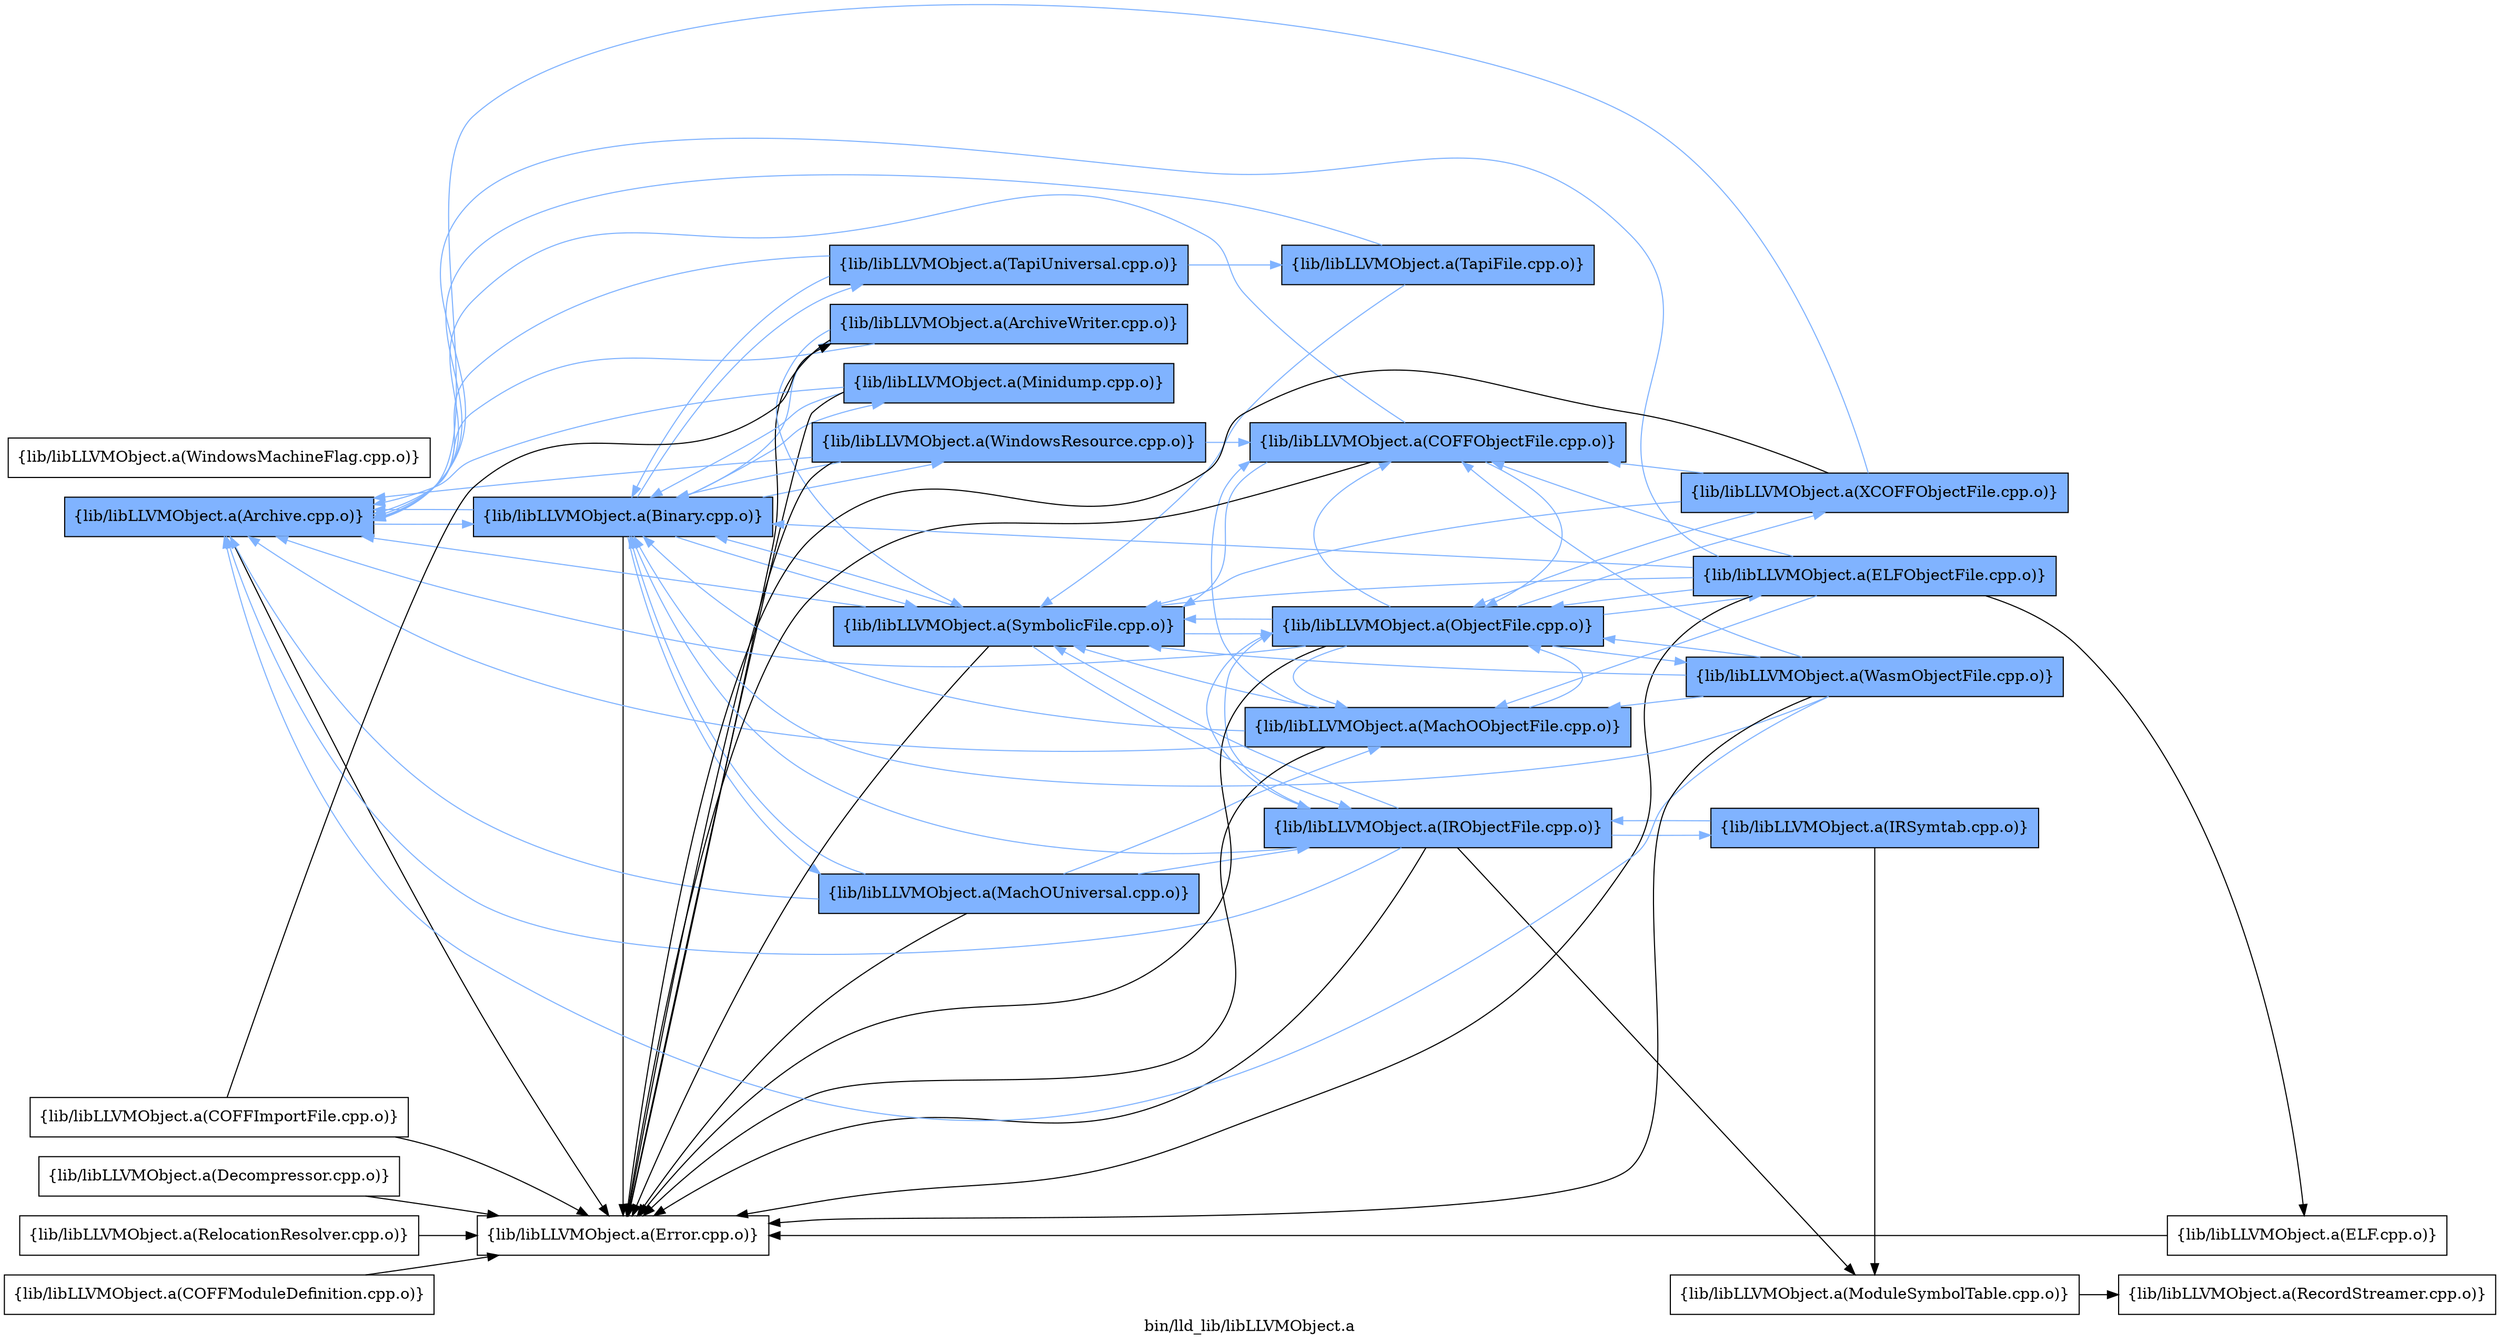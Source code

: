 digraph "bin/lld_lib/libLLVMObject.a" {
	label="bin/lld_lib/libLLVMObject.a";
	rankdir=LR;
	{ rank=same; Node0x561a2e696ac8;  }
	{ rank=same; Node0x561a2e698788; Node0x561a2e67db68;  }
	{ rank=same; Node0x561a2e6967a8; Node0x561a2e699d18; Node0x561a2e698fa8; Node0x561a2e68da68; Node0x561a2e68f4f8; Node0x561a2e690e98;  }
	{ rank=same; Node0x561a2e69ad58; Node0x561a2e6992c8; Node0x561a2e68d0b8; Node0x561a2e68fc28; Node0x561a2e67f058;  }
	{ rank=same; Node0x561a2e69b118; Node0x561a2e698008; Node0x561a2e68c2f8; Node0x561a2e68ef08; Node0x561a2e690268;  }

	Node0x561a2e696ac8 [shape=record,shape=box,group=1,style=filled,fillcolor="0.600000 0.5 1",label="{lib/libLLVMObject.a(Archive.cpp.o)}"];
	Node0x561a2e696ac8 -> Node0x561a2e698788[color="0.600000 0.5 1"];
	Node0x561a2e696ac8 -> Node0x561a2e67db68;
	Node0x561a2e6980f8 [shape=record,shape=box,group=0,label="{lib/libLLVMObject.a(COFFImportFile.cpp.o)}"];
	Node0x561a2e6980f8 -> Node0x561a2e6967a8;
	Node0x561a2e6980f8 -> Node0x561a2e67db68;
	Node0x561a2e67f788 [shape=record,shape=box,group=0,label="{lib/libLLVMObject.a(COFFModuleDefinition.cpp.o)}"];
	Node0x561a2e67f788 -> Node0x561a2e67db68;
	Node0x561a2e67f058 [shape=record,shape=box,group=1,style=filled,fillcolor="0.600000 0.5 1",label="{lib/libLLVMObject.a(COFFObjectFile.cpp.o)}"];
	Node0x561a2e67f058 -> Node0x561a2e696ac8[color="0.600000 0.5 1"];
	Node0x561a2e67f058 -> Node0x561a2e67db68;
	Node0x561a2e67f058 -> Node0x561a2e68d0b8[color="0.600000 0.5 1"];
	Node0x561a2e67f058 -> Node0x561a2e68da68[color="0.600000 0.5 1"];
	Node0x561a2e690b28 [shape=record,shape=box,group=0,label="{lib/libLLVMObject.a(WindowsMachineFlag.cpp.o)}"];
	Node0x561a2e67db68 [shape=record,shape=box,group=0,label="{lib/libLLVMObject.a(Error.cpp.o)}"];
	Node0x561a2e698788 [shape=record,shape=box,group=1,style=filled,fillcolor="0.600000 0.5 1",label="{lib/libLLVMObject.a(Binary.cpp.o)}"];
	Node0x561a2e698788 -> Node0x561a2e696ac8[color="0.600000 0.5 1"];
	Node0x561a2e698788 -> Node0x561a2e6967a8[color="0.600000 0.5 1"];
	Node0x561a2e698788 -> Node0x561a2e67db68;
	Node0x561a2e698788 -> Node0x561a2e699d18[color="0.600000 0.5 1"];
	Node0x561a2e698788 -> Node0x561a2e698fa8[color="0.600000 0.5 1"];
	Node0x561a2e698788 -> Node0x561a2e68da68[color="0.600000 0.5 1"];
	Node0x561a2e698788 -> Node0x561a2e68f4f8[color="0.600000 0.5 1"];
	Node0x561a2e698788 -> Node0x561a2e690e98[color="0.600000 0.5 1"];
	Node0x561a2e690e98 [shape=record,shape=box,group=1,style=filled,fillcolor="0.600000 0.5 1",label="{lib/libLLVMObject.a(WindowsResource.cpp.o)}"];
	Node0x561a2e690e98 -> Node0x561a2e696ac8[color="0.600000 0.5 1"];
	Node0x561a2e690e98 -> Node0x561a2e698788[color="0.600000 0.5 1"];
	Node0x561a2e690e98 -> Node0x561a2e67f058[color="0.600000 0.5 1"];
	Node0x561a2e690e98 -> Node0x561a2e67db68;
	Node0x561a2e67e298 [shape=record,shape=box,group=0,label="{lib/libLLVMObject.a(ELF.cpp.o)}"];
	Node0x561a2e67e298 -> Node0x561a2e67db68;
	Node0x561a2e69ad58 [shape=record,shape=box,group=1,style=filled,fillcolor="0.600000 0.5 1",label="{lib/libLLVMObject.a(IRObjectFile.cpp.o)}"];
	Node0x561a2e69ad58 -> Node0x561a2e696ac8[color="0.600000 0.5 1"];
	Node0x561a2e69ad58 -> Node0x561a2e698788[color="0.600000 0.5 1"];
	Node0x561a2e69ad58 -> Node0x561a2e67db68;
	Node0x561a2e69ad58 -> Node0x561a2e69b118[color="0.600000 0.5 1"];
	Node0x561a2e69ad58 -> Node0x561a2e698008;
	Node0x561a2e69ad58 -> Node0x561a2e68d0b8[color="0.600000 0.5 1"];
	Node0x561a2e69ad58 -> Node0x561a2e68da68[color="0.600000 0.5 1"];
	Node0x561a2e68ef08 [shape=record,shape=box,group=1,style=filled,fillcolor="0.600000 0.5 1",label="{lib/libLLVMObject.a(WasmObjectFile.cpp.o)}"];
	Node0x561a2e68ef08 -> Node0x561a2e696ac8[color="0.600000 0.5 1"];
	Node0x561a2e68ef08 -> Node0x561a2e698788[color="0.600000 0.5 1"];
	Node0x561a2e68ef08 -> Node0x561a2e67f058[color="0.600000 0.5 1"];
	Node0x561a2e68ef08 -> Node0x561a2e67db68;
	Node0x561a2e68ef08 -> Node0x561a2e6992c8[color="0.600000 0.5 1"];
	Node0x561a2e68ef08 -> Node0x561a2e68d0b8[color="0.600000 0.5 1"];
	Node0x561a2e68ef08 -> Node0x561a2e68da68[color="0.600000 0.5 1"];
	Node0x561a2e6992c8 [shape=record,shape=box,group=1,style=filled,fillcolor="0.600000 0.5 1",label="{lib/libLLVMObject.a(MachOObjectFile.cpp.o)}"];
	Node0x561a2e6992c8 -> Node0x561a2e696ac8[color="0.600000 0.5 1"];
	Node0x561a2e6992c8 -> Node0x561a2e698788[color="0.600000 0.5 1"];
	Node0x561a2e6992c8 -> Node0x561a2e67f058[color="0.600000 0.5 1"];
	Node0x561a2e6992c8 -> Node0x561a2e67db68;
	Node0x561a2e6992c8 -> Node0x561a2e68d0b8[color="0.600000 0.5 1"];
	Node0x561a2e6992c8 -> Node0x561a2e68da68[color="0.600000 0.5 1"];
	Node0x561a2e6967a8 [shape=record,shape=box,group=1,style=filled,fillcolor="0.600000 0.5 1",label="{lib/libLLVMObject.a(ArchiveWriter.cpp.o)}"];
	Node0x561a2e6967a8 -> Node0x561a2e696ac8[color="0.600000 0.5 1"];
	Node0x561a2e6967a8 -> Node0x561a2e67db68;
	Node0x561a2e6967a8 -> Node0x561a2e68da68[color="0.600000 0.5 1"];
	Node0x561a2e67d7f8 [shape=record,shape=box,group=0,label="{lib/libLLVMObject.a(Decompressor.cpp.o)}"];
	Node0x561a2e67d7f8 -> Node0x561a2e67db68;
	Node0x561a2e68d0b8 [shape=record,shape=box,group=1,style=filled,fillcolor="0.600000 0.5 1",label="{lib/libLLVMObject.a(ObjectFile.cpp.o)}"];
	Node0x561a2e68d0b8 -> Node0x561a2e696ac8[color="0.600000 0.5 1"];
	Node0x561a2e68d0b8 -> Node0x561a2e67f058[color="0.600000 0.5 1"];
	Node0x561a2e68d0b8 -> Node0x561a2e67db68;
	Node0x561a2e68d0b8 -> Node0x561a2e69ad58[color="0.600000 0.5 1"];
	Node0x561a2e68d0b8 -> Node0x561a2e6992c8[color="0.600000 0.5 1"];
	Node0x561a2e68d0b8 -> Node0x561a2e68c2f8[color="0.600000 0.5 1"];
	Node0x561a2e68d0b8 -> Node0x561a2e68da68[color="0.600000 0.5 1"];
	Node0x561a2e68d0b8 -> Node0x561a2e68ef08[color="0.600000 0.5 1"];
	Node0x561a2e68d0b8 -> Node0x561a2e690268[color="0.600000 0.5 1"];
	Node0x561a2e68e648 [shape=record,shape=box,group=0,label="{lib/libLLVMObject.a(RelocationResolver.cpp.o)}"];
	Node0x561a2e68e648 -> Node0x561a2e67db68;
	Node0x561a2e698008 [shape=record,shape=box,group=0,label="{lib/libLLVMObject.a(ModuleSymbolTable.cpp.o)}"];
	Node0x561a2e698008 -> Node0x561a2e68cac8;
	Node0x561a2e69b118 [shape=record,shape=box,group=1,style=filled,fillcolor="0.600000 0.5 1",label="{lib/libLLVMObject.a(IRSymtab.cpp.o)}"];
	Node0x561a2e69b118 -> Node0x561a2e69ad58[color="0.600000 0.5 1"];
	Node0x561a2e69b118 -> Node0x561a2e698008;
	Node0x561a2e68da68 [shape=record,shape=box,group=1,style=filled,fillcolor="0.600000 0.5 1",label="{lib/libLLVMObject.a(SymbolicFile.cpp.o)}"];
	Node0x561a2e68da68 -> Node0x561a2e696ac8[color="0.600000 0.5 1"];
	Node0x561a2e68da68 -> Node0x561a2e698788[color="0.600000 0.5 1"];
	Node0x561a2e68da68 -> Node0x561a2e67db68;
	Node0x561a2e68da68 -> Node0x561a2e69ad58[color="0.600000 0.5 1"];
	Node0x561a2e68da68 -> Node0x561a2e68d0b8[color="0.600000 0.5 1"];
	Node0x561a2e699d18 [shape=record,shape=box,group=1,style=filled,fillcolor="0.600000 0.5 1",label="{lib/libLLVMObject.a(MachOUniversal.cpp.o)}"];
	Node0x561a2e699d18 -> Node0x561a2e696ac8[color="0.600000 0.5 1"];
	Node0x561a2e699d18 -> Node0x561a2e698788[color="0.600000 0.5 1"];
	Node0x561a2e699d18 -> Node0x561a2e67db68;
	Node0x561a2e699d18 -> Node0x561a2e69ad58[color="0.600000 0.5 1"];
	Node0x561a2e699d18 -> Node0x561a2e6992c8[color="0.600000 0.5 1"];
	Node0x561a2e698fa8 [shape=record,shape=box,group=1,style=filled,fillcolor="0.600000 0.5 1",label="{lib/libLLVMObject.a(Minidump.cpp.o)}"];
	Node0x561a2e698fa8 -> Node0x561a2e696ac8[color="0.600000 0.5 1"];
	Node0x561a2e698fa8 -> Node0x561a2e698788[color="0.600000 0.5 1"];
	Node0x561a2e698fa8 -> Node0x561a2e67db68;
	Node0x561a2e68f4f8 [shape=record,shape=box,group=1,style=filled,fillcolor="0.600000 0.5 1",label="{lib/libLLVMObject.a(TapiUniversal.cpp.o)}"];
	Node0x561a2e68f4f8 -> Node0x561a2e696ac8[color="0.600000 0.5 1"];
	Node0x561a2e68f4f8 -> Node0x561a2e698788[color="0.600000 0.5 1"];
	Node0x561a2e68f4f8 -> Node0x561a2e68fc28[color="0.600000 0.5 1"];
	Node0x561a2e68cac8 [shape=record,shape=box,group=0,label="{lib/libLLVMObject.a(RecordStreamer.cpp.o)}"];
	Node0x561a2e68c2f8 [shape=record,shape=box,group=1,style=filled,fillcolor="0.600000 0.5 1",label="{lib/libLLVMObject.a(ELFObjectFile.cpp.o)}"];
	Node0x561a2e68c2f8 -> Node0x561a2e696ac8[color="0.600000 0.5 1"];
	Node0x561a2e68c2f8 -> Node0x561a2e698788[color="0.600000 0.5 1"];
	Node0x561a2e68c2f8 -> Node0x561a2e67f058[color="0.600000 0.5 1"];
	Node0x561a2e68c2f8 -> Node0x561a2e67e298;
	Node0x561a2e68c2f8 -> Node0x561a2e67db68;
	Node0x561a2e68c2f8 -> Node0x561a2e6992c8[color="0.600000 0.5 1"];
	Node0x561a2e68c2f8 -> Node0x561a2e68d0b8[color="0.600000 0.5 1"];
	Node0x561a2e68c2f8 -> Node0x561a2e68da68[color="0.600000 0.5 1"];
	Node0x561a2e690268 [shape=record,shape=box,group=1,style=filled,fillcolor="0.600000 0.5 1",label="{lib/libLLVMObject.a(XCOFFObjectFile.cpp.o)}"];
	Node0x561a2e690268 -> Node0x561a2e696ac8[color="0.600000 0.5 1"];
	Node0x561a2e690268 -> Node0x561a2e67f058[color="0.600000 0.5 1"];
	Node0x561a2e690268 -> Node0x561a2e67db68;
	Node0x561a2e690268 -> Node0x561a2e68d0b8[color="0.600000 0.5 1"];
	Node0x561a2e690268 -> Node0x561a2e68da68[color="0.600000 0.5 1"];
	Node0x561a2e68fc28 [shape=record,shape=box,group=1,style=filled,fillcolor="0.600000 0.5 1",label="{lib/libLLVMObject.a(TapiFile.cpp.o)}"];
	Node0x561a2e68fc28 -> Node0x561a2e696ac8[color="0.600000 0.5 1"];
	Node0x561a2e68fc28 -> Node0x561a2e68da68[color="0.600000 0.5 1"];
}
